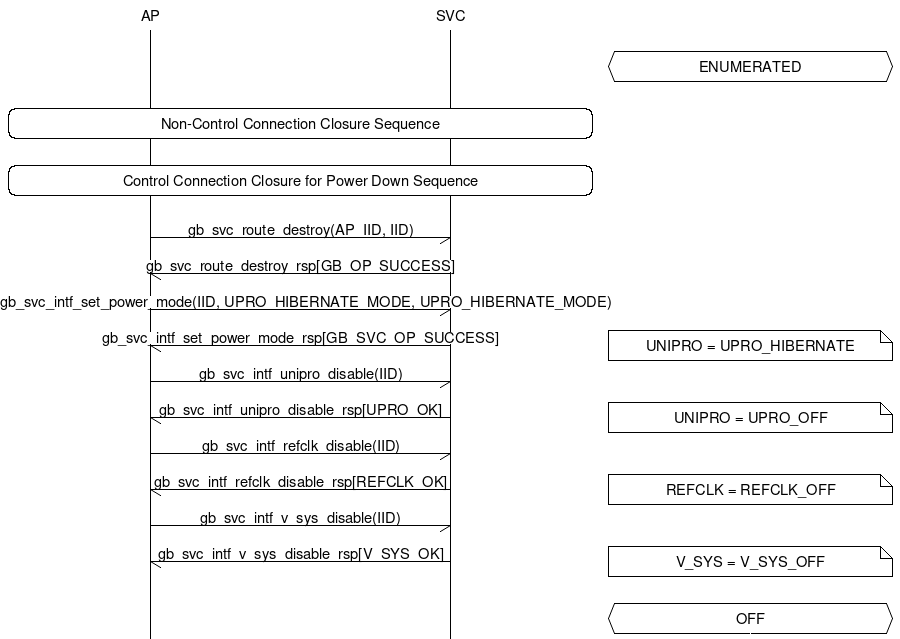 # MSC for Power Managemenet Power Down Procedure

msc {
  hscale = "1.5", arcgradient = "0";

  AP, SVC, Comments [ linecolor = "white", textcolor = "white" ];

  |||;
  Comments abox Comments [ label = "ENUMERATED" ];
  |||;
  AP rbox SVC [ label = "Non-Control Connection Closure Sequence" ];
  |||;
  AP rbox SVC [ label = "Control Connection Closure for Power Down Sequence" ];
  |||;
  AP->SVC [ label = "gb_svc_route_destroy(AP_IID, IID)"];
  SVC->AP [ label = "gb_svc_route_destroy_rsp[GB_OP_SUCCESS]"];
  AP->SVC [ label = "gb_svc_intf_set_power_mode(IID, UPRO_HIBERNATE_MODE, UPRO_HIBERNATE_MODE)" ];
  SVC->AP [ label = "gb_svc_intf_set_power_mode_rsp[GB_SVC_OP_SUCCESS]" ],
  Comments note Comments [ label = "UNIPRO = UPRO_HIBERNATE" ];
  AP->SVC [ label = "gb_svc_intf_unipro_disable(IID)" ];
  SVC->AP [ label = "gb_svc_intf_unipro_disable_rsp[UPRO_OK]" ],
  Comments note Comments [ label = "UNIPRO = UPRO_OFF" ];
  AP->SVC [ label = "gb_svc_intf_refclk_disable(IID)" ];
  SVC->AP [ label = "gb_svc_intf_refclk_disable_rsp[REFCLK_OK]" ],
  Comments note Comments [ label = "REFCLK = REFCLK_OFF" ];
  AP->SVC [ label = "gb_svc_intf_v_sys_disable(IID)" ];
  SVC->AP [ label = "gb_svc_intf_v_sys_disable_rsp[V_SYS_OK]" ],
  Comments note Comments [ label = "V_SYS = V_SYS_OFF" ];
  |||;
  Comments abox Comments [ label = "OFF" ];
}
